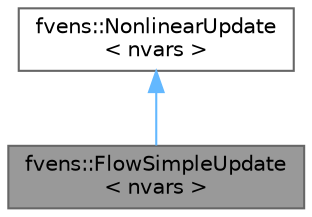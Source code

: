 digraph "fvens::FlowSimpleUpdate&lt; nvars &gt;"
{
 // LATEX_PDF_SIZE
  bgcolor="transparent";
  edge [fontname=Helvetica,fontsize=10,labelfontname=Helvetica,labelfontsize=10];
  node [fontname=Helvetica,fontsize=10,shape=box,height=0.2,width=0.4];
  Node1 [id="Node000001",label="fvens::FlowSimpleUpdate\l\< nvars \>",height=0.2,width=0.4,color="gray40", fillcolor="grey60", style="filled", fontcolor="black",tooltip=" "];
  Node2 -> Node1 [id="edge1_Node000001_Node000002",dir="back",color="steelblue1",style="solid",tooltip=" "];
  Node2 [id="Node000002",label="fvens::NonlinearUpdate\l\< nvars \>",height=0.2,width=0.4,color="gray40", fillcolor="white", style="filled",URL="$classfvens_1_1NonlinearUpdate.html",tooltip="Abstract base class for computation of a (local) relaxation factor given a state and an update."];
}
